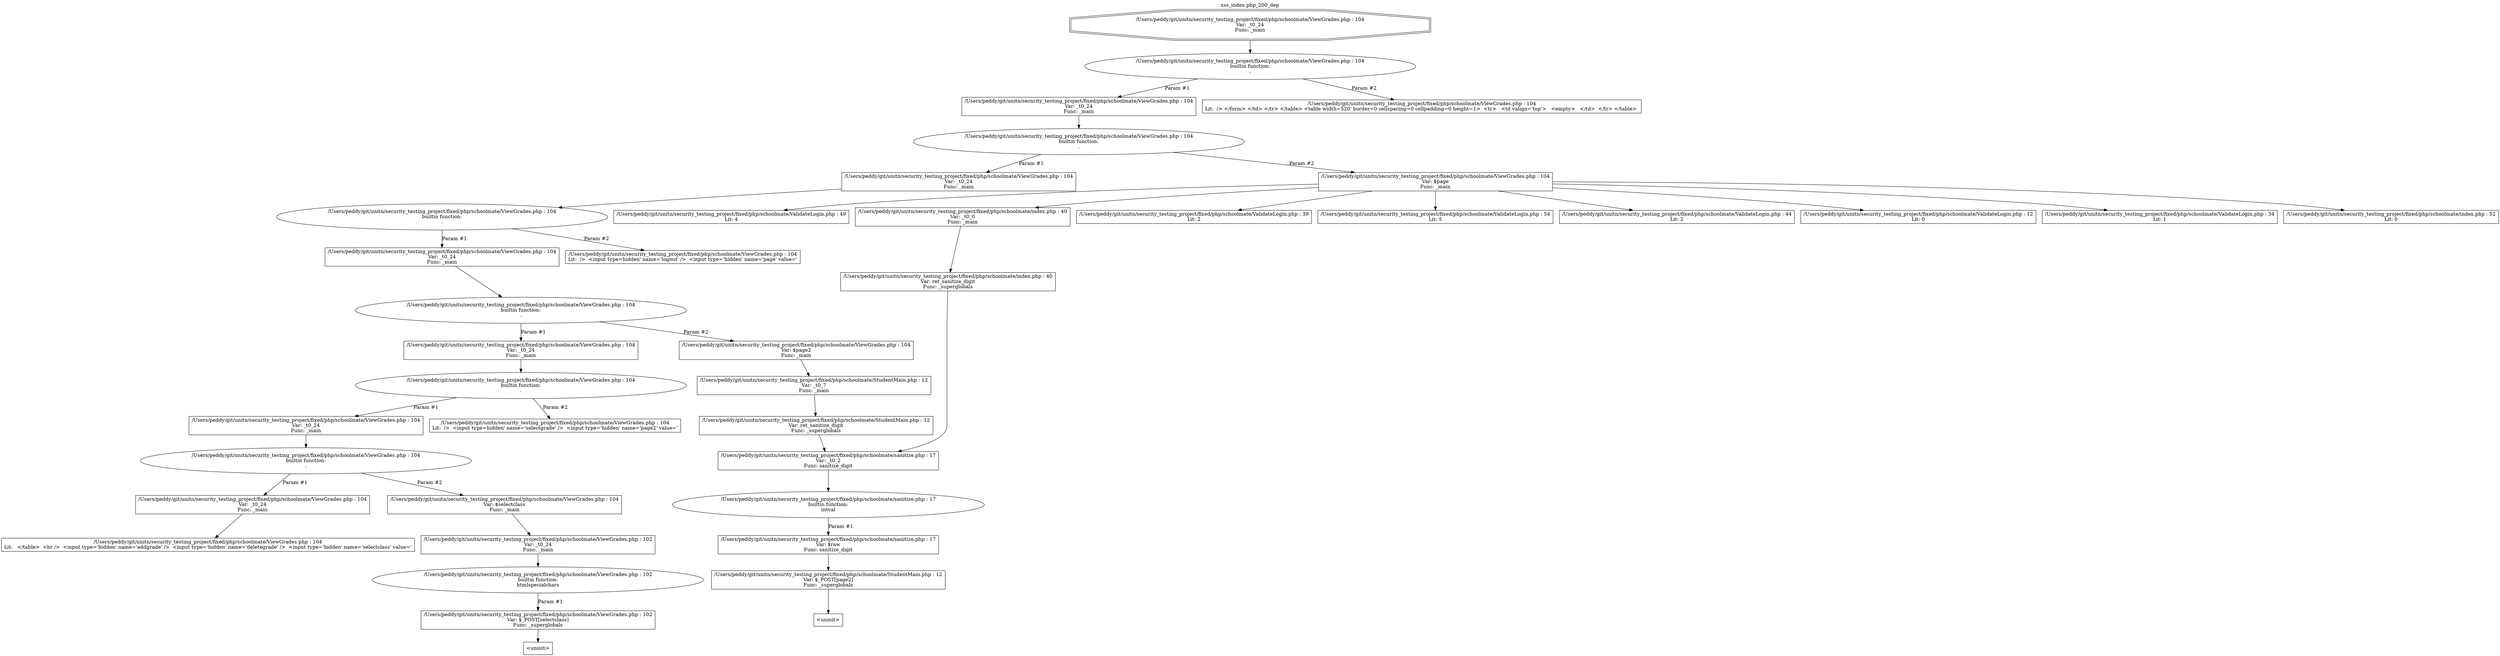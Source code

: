 digraph cfg {
  label="xss_index.php_200_dep";
  labelloc=t;
  n1 [shape=doubleoctagon, label="/Users/peddy/git/unitn/security_testing_project/fixed/php/schoolmate/ViewGrades.php : 104\nVar: _t0_24\nFunc: _main\n"];
  n2 [shape=ellipse, label="/Users/peddy/git/unitn/security_testing_project/fixed/php/schoolmate/ViewGrades.php : 104\nbuiltin function:\n.\n"];
  n3 [shape=box, label="/Users/peddy/git/unitn/security_testing_project/fixed/php/schoolmate/ViewGrades.php : 104\nVar: _t0_24\nFunc: _main\n"];
  n4 [shape=ellipse, label="/Users/peddy/git/unitn/security_testing_project/fixed/php/schoolmate/ViewGrades.php : 104\nbuiltin function:\n.\n"];
  n5 [shape=box, label="/Users/peddy/git/unitn/security_testing_project/fixed/php/schoolmate/ViewGrades.php : 104\nVar: _t0_24\nFunc: _main\n"];
  n6 [shape=ellipse, label="/Users/peddy/git/unitn/security_testing_project/fixed/php/schoolmate/ViewGrades.php : 104\nbuiltin function:\n.\n"];
  n7 [shape=box, label="/Users/peddy/git/unitn/security_testing_project/fixed/php/schoolmate/ViewGrades.php : 104\nVar: _t0_24\nFunc: _main\n"];
  n8 [shape=ellipse, label="/Users/peddy/git/unitn/security_testing_project/fixed/php/schoolmate/ViewGrades.php : 104\nbuiltin function:\n.\n"];
  n9 [shape=box, label="/Users/peddy/git/unitn/security_testing_project/fixed/php/schoolmate/ViewGrades.php : 104\nVar: _t0_24\nFunc: _main\n"];
  n10 [shape=ellipse, label="/Users/peddy/git/unitn/security_testing_project/fixed/php/schoolmate/ViewGrades.php : 104\nbuiltin function:\n.\n"];
  n11 [shape=box, label="/Users/peddy/git/unitn/security_testing_project/fixed/php/schoolmate/ViewGrades.php : 104\nVar: _t0_24\nFunc: _main\n"];
  n12 [shape=ellipse, label="/Users/peddy/git/unitn/security_testing_project/fixed/php/schoolmate/ViewGrades.php : 104\nbuiltin function:\n.\n"];
  n13 [shape=box, label="/Users/peddy/git/unitn/security_testing_project/fixed/php/schoolmate/ViewGrades.php : 104\nVar: _t0_24\nFunc: _main\n"];
  n14 [shape=box, label="/Users/peddy/git/unitn/security_testing_project/fixed/php/schoolmate/ViewGrades.php : 104\nLit:   </table>  <br />  <input type='hidden' name='addgrade' />  <input type='hidden' name='deletegrade' />  <input type='hidden' name='selectclass' value='\n"];
  n15 [shape=box, label="/Users/peddy/git/unitn/security_testing_project/fixed/php/schoolmate/ViewGrades.php : 104\nVar: $selectclass\nFunc: _main\n"];
  n16 [shape=box, label="/Users/peddy/git/unitn/security_testing_project/fixed/php/schoolmate/ViewGrades.php : 102\nVar: _t0_24\nFunc: _main\n"];
  n17 [shape=ellipse, label="/Users/peddy/git/unitn/security_testing_project/fixed/php/schoolmate/ViewGrades.php : 102\nbuiltin function:\nhtmlspecialchars\n"];
  n18 [shape=box, label="/Users/peddy/git/unitn/security_testing_project/fixed/php/schoolmate/ViewGrades.php : 102\nVar: $_POST[selectclass]\nFunc: _superglobals\n"];
  n19 [shape=box, label="<uninit>"];
  n20 [shape=box, label="/Users/peddy/git/unitn/security_testing_project/fixed/php/schoolmate/ViewGrades.php : 104\nLit:  />  <input type=hidden' name='selectgrade' />  <input type='hidden' name='page2' value='\n"];
  n21 [shape=box, label="/Users/peddy/git/unitn/security_testing_project/fixed/php/schoolmate/ViewGrades.php : 104\nVar: $page2\nFunc: _main\n"];
  n22 [shape=box, label="/Users/peddy/git/unitn/security_testing_project/fixed/php/schoolmate/StudentMain.php : 12\nVar: _t0_7\nFunc: _main\n"];
  n23 [shape=box, label="/Users/peddy/git/unitn/security_testing_project/fixed/php/schoolmate/StudentMain.php : 12\nVar: ret_sanitize_digit\nFunc: _superglobals\n"];
  n24 [shape=box, label="/Users/peddy/git/unitn/security_testing_project/fixed/php/schoolmate/sanitize.php : 17\nVar: _t0_2\nFunc: sanitize_digit\n"];
  n25 [shape=ellipse, label="/Users/peddy/git/unitn/security_testing_project/fixed/php/schoolmate/sanitize.php : 17\nbuiltin function:\nintval\n"];
  n26 [shape=box, label="/Users/peddy/git/unitn/security_testing_project/fixed/php/schoolmate/sanitize.php : 17\nVar: $raw\nFunc: sanitize_digit\n"];
  n27 [shape=box, label="/Users/peddy/git/unitn/security_testing_project/fixed/php/schoolmate/StudentMain.php : 12\nVar: $_POST[page2]\nFunc: _superglobals\n"];
  n28 [shape=box, label="<uninit>"];
  n29 [shape=box, label="/Users/peddy/git/unitn/security_testing_project/fixed/php/schoolmate/ViewGrades.php : 104\nLit:  />  <input type=hidden' name='logout' />  <input type='hidden' name='page' value='\n"];
  n30 [shape=box, label="/Users/peddy/git/unitn/security_testing_project/fixed/php/schoolmate/ViewGrades.php : 104\nVar: $page\nFunc: _main\n"];
  n31 [shape=box, label="/Users/peddy/git/unitn/security_testing_project/fixed/php/schoolmate/ValidateLogin.php : 49\nLit: 4\n"];
  n32 [shape=box, label="/Users/peddy/git/unitn/security_testing_project/fixed/php/schoolmate/index.php : 40\nVar: _t0_0\nFunc: _main\n"];
  n33 [shape=box, label="/Users/peddy/git/unitn/security_testing_project/fixed/php/schoolmate/index.php : 40\nVar: ret_sanitize_digit\nFunc: _superglobals\n"];
  n34 [shape=box, label="/Users/peddy/git/unitn/security_testing_project/fixed/php/schoolmate/ValidateLogin.php : 39\nLit: 2\n"];
  n35 [shape=box, label="/Users/peddy/git/unitn/security_testing_project/fixed/php/schoolmate/ValidateLogin.php : 54\nLit: 5\n"];
  n36 [shape=box, label="/Users/peddy/git/unitn/security_testing_project/fixed/php/schoolmate/ValidateLogin.php : 44\nLit: 2\n"];
  n37 [shape=box, label="/Users/peddy/git/unitn/security_testing_project/fixed/php/schoolmate/ValidateLogin.php : 12\nLit: 0\n"];
  n38 [shape=box, label="/Users/peddy/git/unitn/security_testing_project/fixed/php/schoolmate/ValidateLogin.php : 34\nLit: 1\n"];
  n39 [shape=box, label="/Users/peddy/git/unitn/security_testing_project/fixed/php/schoolmate/index.php : 52\nLit: 0\n"];
  n40 [shape=box, label="/Users/peddy/git/unitn/security_testing_project/fixed/php/schoolmate/ViewGrades.php : 104\nLit:  /> </form> </td> </tr> </table> <table width=520' border=0 cellspacing=0 cellpadding=0 height=1>  <tr>   <td valign='top'>   <empty>   </td>  </tr> </table> \n"];
  n1 -> n2;
  n3 -> n4;
  n5 -> n6;
  n7 -> n8;
  n9 -> n10;
  n11 -> n12;
  n13 -> n14;
  n12 -> n13[label="Param #1"];
  n12 -> n15[label="Param #2"];
  n16 -> n17;
  n18 -> n19;
  n17 -> n18[label="Param #1"];
  n15 -> n16;
  n10 -> n11[label="Param #1"];
  n10 -> n20[label="Param #2"];
  n8 -> n9[label="Param #1"];
  n8 -> n21[label="Param #2"];
  n24 -> n25;
  n27 -> n28;
  n26 -> n27;
  n25 -> n26[label="Param #1"];
  n23 -> n24;
  n22 -> n23;
  n21 -> n22;
  n6 -> n7[label="Param #1"];
  n6 -> n29[label="Param #2"];
  n4 -> n5[label="Param #1"];
  n4 -> n30[label="Param #2"];
  n30 -> n31;
  n30 -> n32;
  n30 -> n34;
  n30 -> n35;
  n30 -> n36;
  n30 -> n37;
  n30 -> n38;
  n30 -> n39;
  n33 -> n24;
  n32 -> n33;
  n2 -> n3[label="Param #1"];
  n2 -> n40[label="Param #2"];
}
